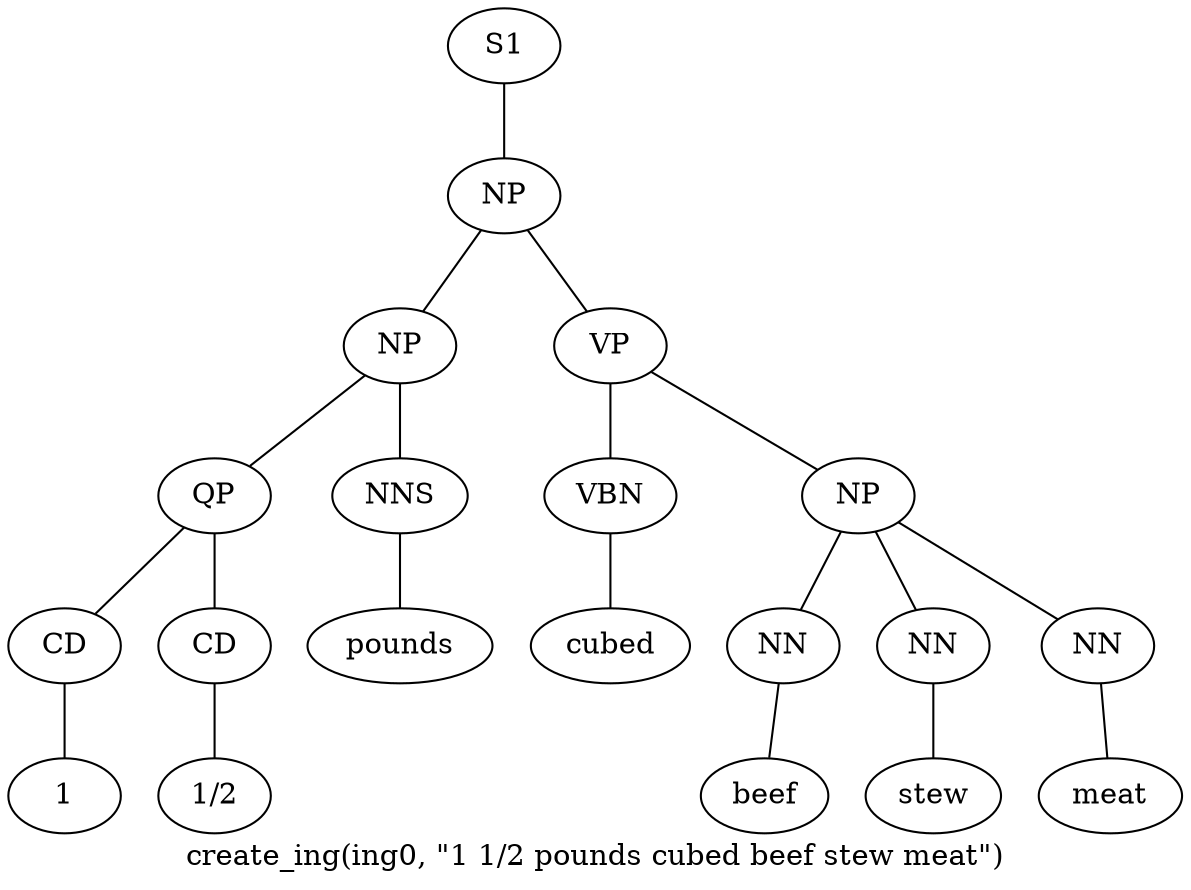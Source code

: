 graph SyntaxGraph {
	label = "create_ing(ing0, \"1 1/2 pounds cubed beef stew meat\")";
	Node0 [label="S1"];
	Node1 [label="NP"];
	Node2 [label="NP"];
	Node3 [label="QP"];
	Node4 [label="CD"];
	Node5 [label="1"];
	Node6 [label="CD"];
	Node7 [label="1/2"];
	Node8 [label="NNS"];
	Node9 [label="pounds"];
	Node10 [label="VP"];
	Node11 [label="VBN"];
	Node12 [label="cubed"];
	Node13 [label="NP"];
	Node14 [label="NN"];
	Node15 [label="beef"];
	Node16 [label="NN"];
	Node17 [label="stew"];
	Node18 [label="NN"];
	Node19 [label="meat"];

	Node0 -- Node1;
	Node1 -- Node2;
	Node1 -- Node10;
	Node2 -- Node3;
	Node2 -- Node8;
	Node3 -- Node4;
	Node3 -- Node6;
	Node4 -- Node5;
	Node6 -- Node7;
	Node8 -- Node9;
	Node10 -- Node11;
	Node10 -- Node13;
	Node11 -- Node12;
	Node13 -- Node14;
	Node13 -- Node16;
	Node13 -- Node18;
	Node14 -- Node15;
	Node16 -- Node17;
	Node18 -- Node19;
}